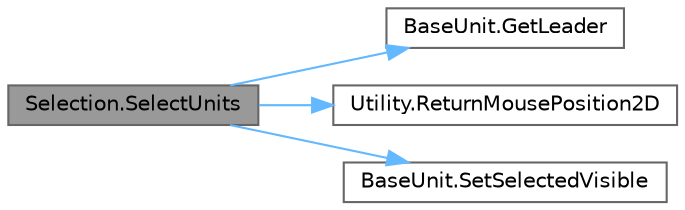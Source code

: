 digraph "Selection.SelectUnits"
{
 // LATEX_PDF_SIZE
  bgcolor="transparent";
  edge [fontname=Helvetica,fontsize=10,labelfontname=Helvetica,labelfontsize=10];
  node [fontname=Helvetica,fontsize=10,shape=box,height=0.2,width=0.4];
  rankdir="LR";
  Node1 [label="Selection.SelectUnits",height=0.2,width=0.4,color="gray40", fillcolor="grey60", style="filled", fontcolor="black",tooltip=" "];
  Node1 -> Node2 [color="steelblue1",style="solid"];
  Node2 [label="BaseUnit.GetLeader",height=0.2,width=0.4,color="grey40", fillcolor="white", style="filled",URL="$class_base_unit.html#a9cd35c425549c36834a8606c86b15d49",tooltip=" "];
  Node1 -> Node3 [color="steelblue1",style="solid"];
  Node3 [label="Utility.ReturnMousePosition2D",height=0.2,width=0.4,color="grey40", fillcolor="white", style="filled",URL="$class_utility.html#ae371e10730332ffe8c695c8401effd37",tooltip=" "];
  Node1 -> Node4 [color="steelblue1",style="solid"];
  Node4 [label="BaseUnit.SetSelectedVisible",height=0.2,width=0.4,color="grey40", fillcolor="white", style="filled",URL="$class_base_unit.html#a01b7cb41c2be087426e622fa4e57fc69",tooltip=" "];
}
